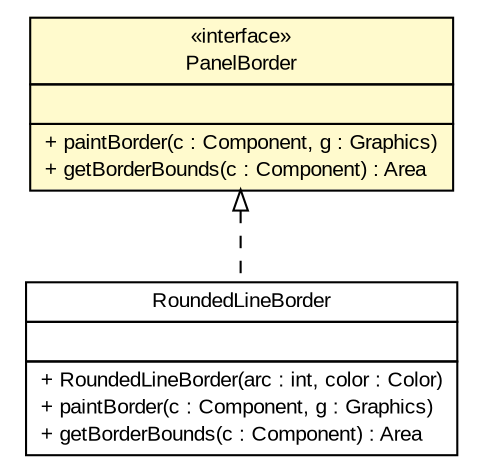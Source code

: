 #!/usr/local/bin/dot
#
# Class diagram 
# Generated by UMLGraph version R5_6 (http://www.umlgraph.org/)
#

digraph G {
	edge [fontname="arial",fontsize=10,labelfontname="arial",labelfontsize=10];
	node [fontname="arial",fontsize=10,shape=plaintext];
	nodesep=0.25;
	ranksep=0.5;
	// com.github.tilastokeskus.matertis.ui.RoundedLineBorder
	c2974 [label=<<table title="com.github.tilastokeskus.matertis.ui.RoundedLineBorder" border="0" cellborder="1" cellspacing="0" cellpadding="2" port="p" href="./RoundedLineBorder.html">
		<tr><td><table border="0" cellspacing="0" cellpadding="1">
<tr><td align="center" balign="center"> RoundedLineBorder </td></tr>
		</table></td></tr>
		<tr><td><table border="0" cellspacing="0" cellpadding="1">
<tr><td align="left" balign="left">  </td></tr>
		</table></td></tr>
		<tr><td><table border="0" cellspacing="0" cellpadding="1">
<tr><td align="left" balign="left"> + RoundedLineBorder(arc : int, color : Color) </td></tr>
<tr><td align="left" balign="left"> + paintBorder(c : Component, g : Graphics) </td></tr>
<tr><td align="left" balign="left"> + getBorderBounds(c : Component) : Area </td></tr>
		</table></td></tr>
		</table>>, URL="./RoundedLineBorder.html", fontname="arial", fontcolor="black", fontsize=10.0];
	// com.github.tilastokeskus.matertis.ui.PanelBorder
	c2977 [label=<<table title="com.github.tilastokeskus.matertis.ui.PanelBorder" border="0" cellborder="1" cellspacing="0" cellpadding="2" port="p" bgcolor="lemonChiffon" href="./PanelBorder.html">
		<tr><td><table border="0" cellspacing="0" cellpadding="1">
<tr><td align="center" balign="center"> &#171;interface&#187; </td></tr>
<tr><td align="center" balign="center"> PanelBorder </td></tr>
		</table></td></tr>
		<tr><td><table border="0" cellspacing="0" cellpadding="1">
<tr><td align="left" balign="left">  </td></tr>
		</table></td></tr>
		<tr><td><table border="0" cellspacing="0" cellpadding="1">
<tr><td align="left" balign="left"> + paintBorder(c : Component, g : Graphics) </td></tr>
<tr><td align="left" balign="left"> + getBorderBounds(c : Component) : Area </td></tr>
		</table></td></tr>
		</table>>, URL="./PanelBorder.html", fontname="arial", fontcolor="black", fontsize=10.0];
	//com.github.tilastokeskus.matertis.ui.RoundedLineBorder implements com.github.tilastokeskus.matertis.ui.PanelBorder
	c2977:p -> c2974:p [dir=back,arrowtail=empty,style=dashed];
}


